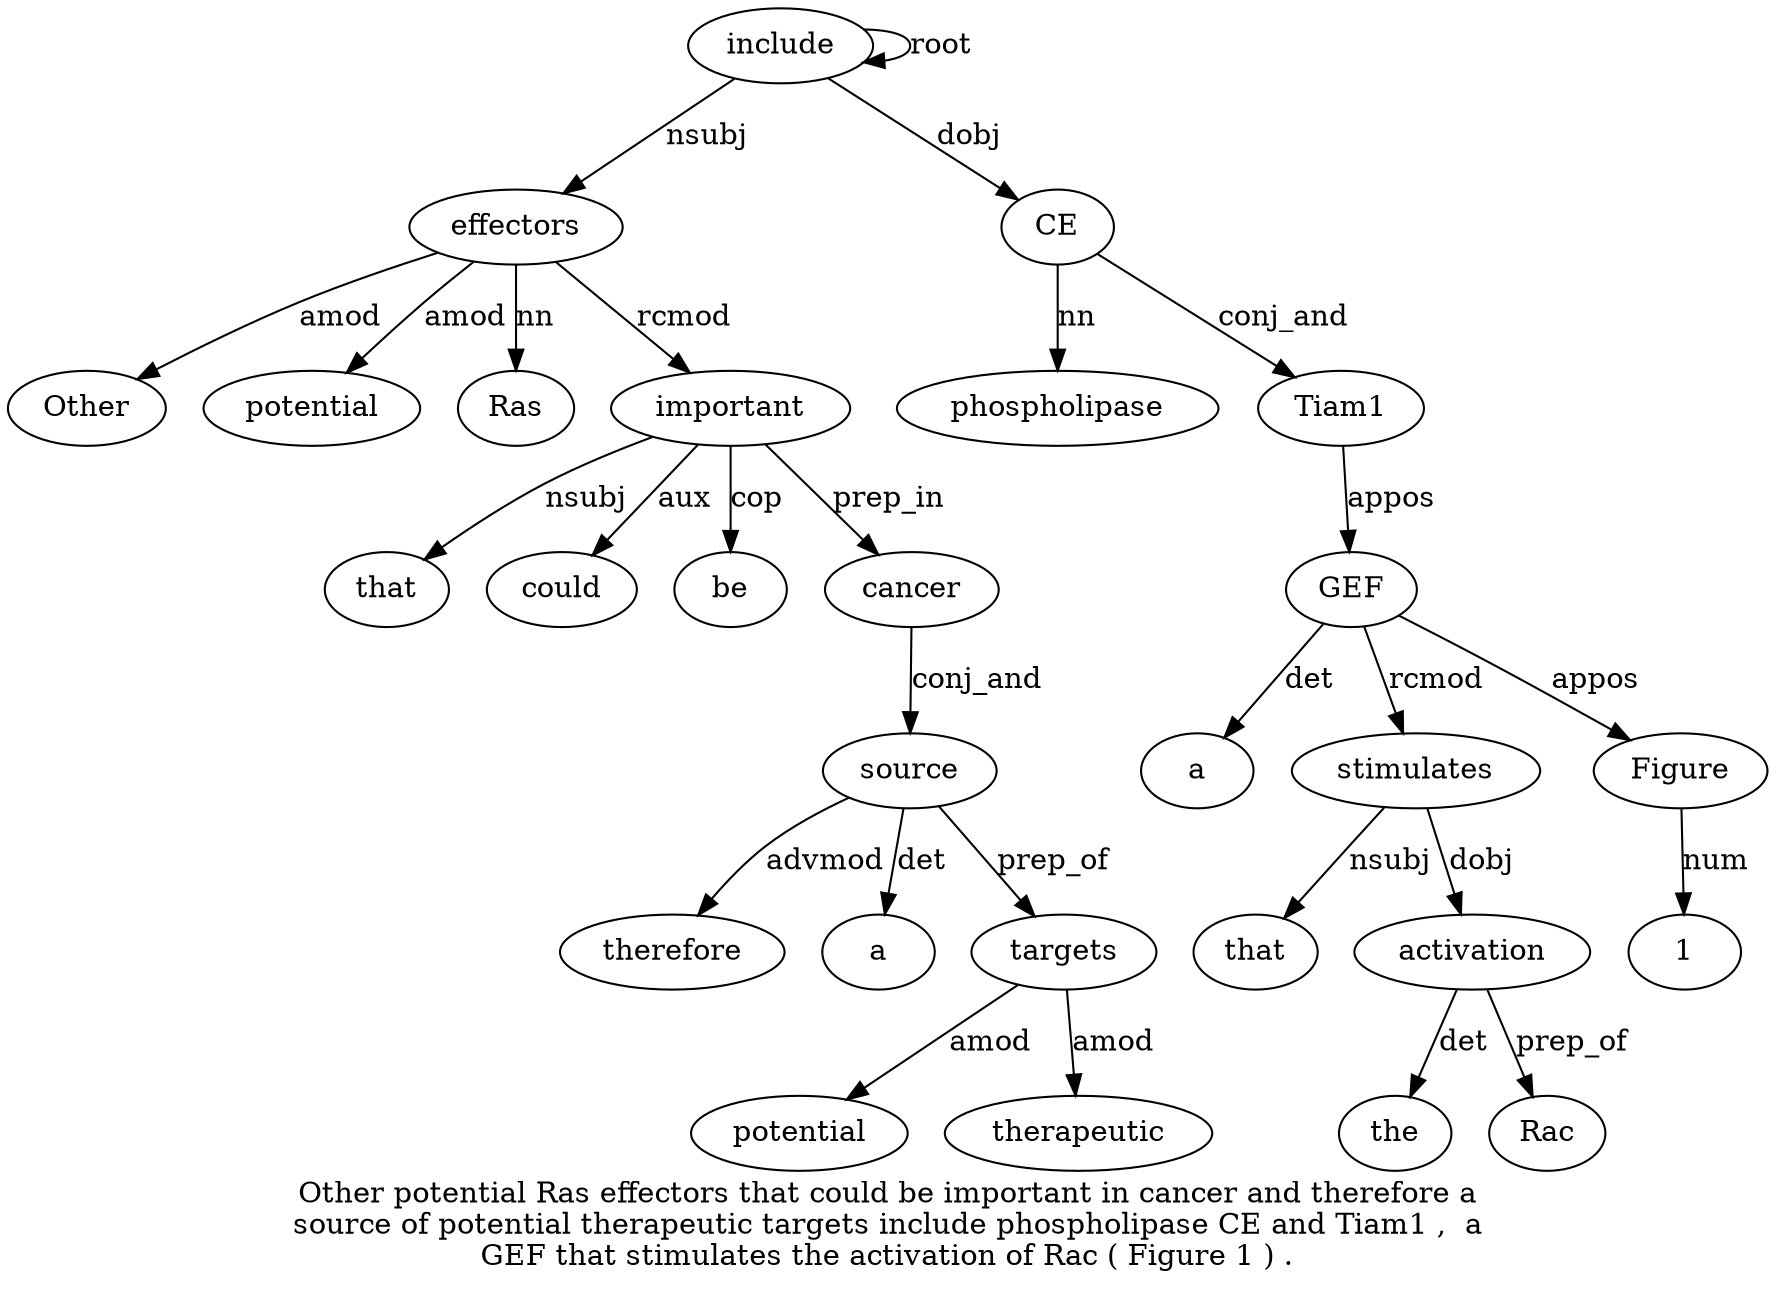 digraph "Other potential Ras effectors that could be important in cancer and therefore a source of potential therapeutic targets include phospholipase CE and Tiam1 ,  a GEF that stimulates the activation of Rac ( Figure 1 ) ." {
label="Other potential Ras effectors that could be important in cancer and therefore a
source of potential therapeutic targets include phospholipase CE and Tiam1 ,  a
GEF that stimulates the activation of Rac ( Figure 1 ) .";
effectors4 [style=filled, fillcolor=white, label=effectors];
Other1 [style=filled, fillcolor=white, label=Other];
effectors4 -> Other1  [label=amod];
potential2 [style=filled, fillcolor=white, label=potential];
effectors4 -> potential2  [label=amod];
Ras3 [style=filled, fillcolor=white, label=Ras];
effectors4 -> Ras3  [label=nn];
include19 [style=filled, fillcolor=white, label=include];
include19 -> effectors4  [label=nsubj];
important8 [style=filled, fillcolor=white, label=important];
that5 [style=filled, fillcolor=white, label=that];
important8 -> that5  [label=nsubj];
could6 [style=filled, fillcolor=white, label=could];
important8 -> could6  [label=aux];
be7 [style=filled, fillcolor=white, label=be];
important8 -> be7  [label=cop];
effectors4 -> important8  [label=rcmod];
cancer10 [style=filled, fillcolor=white, label=cancer];
important8 -> cancer10  [label=prep_in];
source14 [style=filled, fillcolor=white, label=source];
therefore12 [style=filled, fillcolor=white, label=therefore];
source14 -> therefore12  [label=advmod];
a13 [style=filled, fillcolor=white, label=a];
source14 -> a13  [label=det];
cancer10 -> source14  [label=conj_and];
targets18 [style=filled, fillcolor=white, label=targets];
potential16 [style=filled, fillcolor=white, label=potential];
targets18 -> potential16  [label=amod];
therapeutic17 [style=filled, fillcolor=white, label=therapeutic];
targets18 -> therapeutic17  [label=amod];
source14 -> targets18  [label=prep_of];
include19 -> include19  [label=root];
CE21 [style=filled, fillcolor=white, label=CE];
phospholipase20 [style=filled, fillcolor=white, label=phospholipase];
CE21 -> phospholipase20  [label=nn];
include19 -> CE21  [label=dobj];
Tiam123 [style=filled, fillcolor=white, label=Tiam1];
CE21 -> Tiam123  [label=conj_and];
GEF26 [style=filled, fillcolor=white, label=GEF];
a25 [style=filled, fillcolor=white, label=a];
GEF26 -> a25  [label=det];
Tiam123 -> GEF26  [label=appos];
stimulates28 [style=filled, fillcolor=white, label=stimulates];
that27 [style=filled, fillcolor=white, label=that];
stimulates28 -> that27  [label=nsubj];
GEF26 -> stimulates28  [label=rcmod];
activation30 [style=filled, fillcolor=white, label=activation];
the29 [style=filled, fillcolor=white, label=the];
activation30 -> the29  [label=det];
stimulates28 -> activation30  [label=dobj];
Rac32 [style=filled, fillcolor=white, label=Rac];
activation30 -> Rac32  [label=prep_of];
Figure34 [style=filled, fillcolor=white, label=Figure];
GEF26 -> Figure34  [label=appos];
135 [style=filled, fillcolor=white, label=1];
Figure34 -> 135  [label=num];
}
